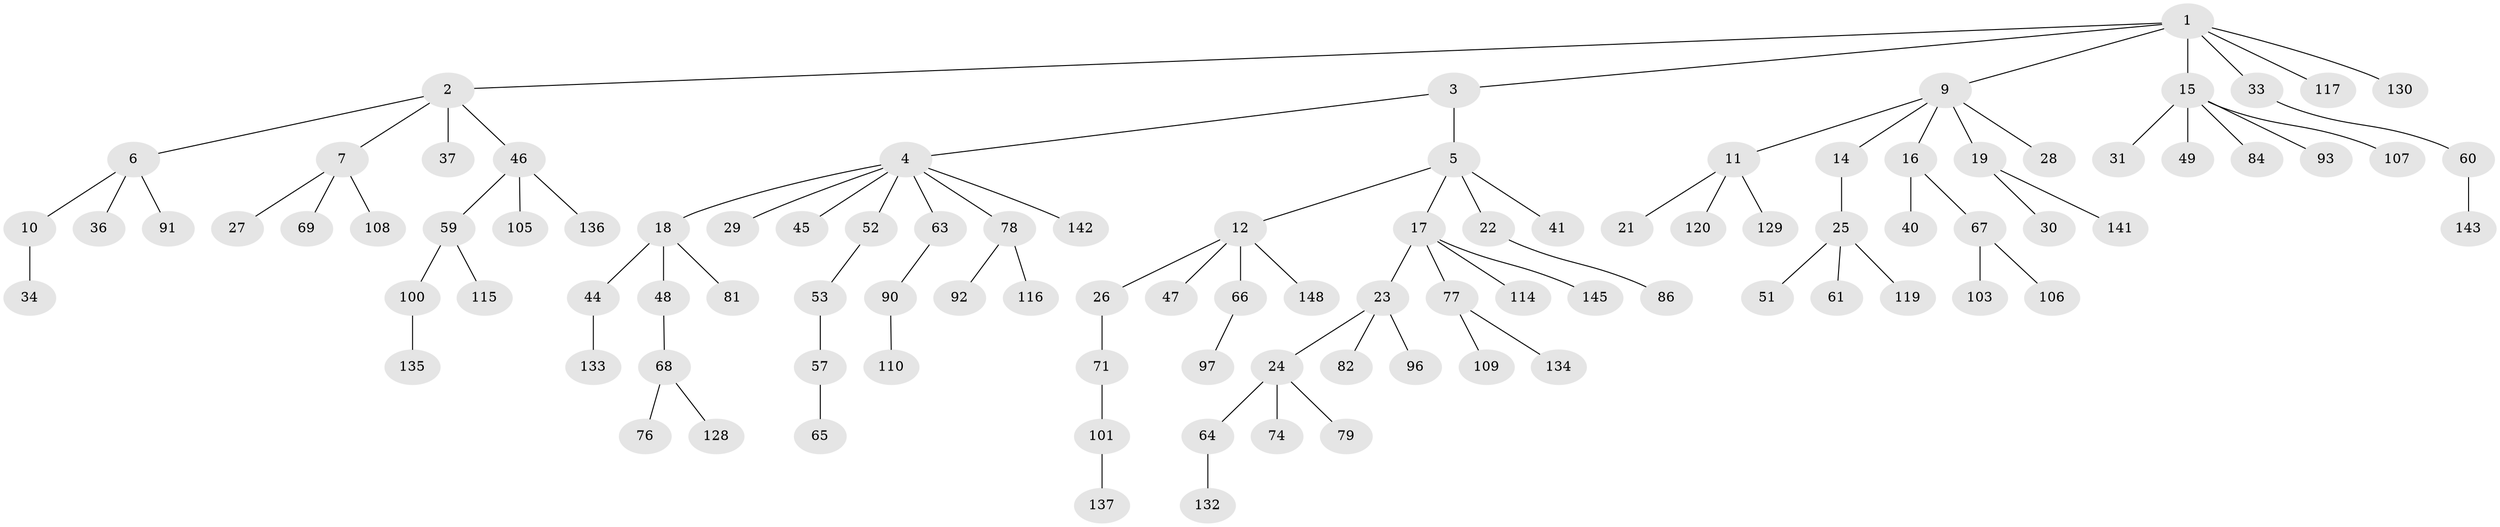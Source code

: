 // Generated by graph-tools (version 1.1) at 2025/24/03/03/25 07:24:07]
// undirected, 99 vertices, 98 edges
graph export_dot {
graph [start="1"]
  node [color=gray90,style=filled];
  1 [super="+8"];
  2;
  3;
  4 [super="+62"];
  5 [super="+104"];
  6 [super="+54"];
  7 [super="+39"];
  9 [super="+13"];
  10 [super="+144"];
  11 [super="+111"];
  12 [super="+32"];
  14;
  15 [super="+73"];
  16 [super="+38"];
  17 [super="+20"];
  18 [super="+35"];
  19 [super="+56"];
  21;
  22 [super="+50"];
  23 [super="+75"];
  24 [super="+118"];
  25 [super="+42"];
  26;
  27;
  28 [super="+83"];
  29;
  30;
  31 [super="+43"];
  33 [super="+70"];
  34;
  36 [super="+99"];
  37 [super="+102"];
  40;
  41 [super="+139"];
  44;
  45 [super="+58"];
  46 [super="+88"];
  47 [super="+125"];
  48;
  49;
  51;
  52;
  53 [super="+55"];
  57 [super="+122"];
  59 [super="+89"];
  60 [super="+95"];
  61 [super="+85"];
  63;
  64;
  65;
  66;
  67;
  68 [super="+72"];
  69;
  71 [super="+87"];
  74;
  76 [super="+98"];
  77 [super="+127"];
  78 [super="+124"];
  79 [super="+80"];
  81;
  82 [super="+131"];
  84;
  86 [super="+146"];
  90 [super="+94"];
  91;
  92;
  93 [super="+147"];
  96;
  97;
  100 [super="+112"];
  101;
  103 [super="+123"];
  105 [super="+113"];
  106;
  107;
  108 [super="+121"];
  109 [super="+126"];
  110;
  114;
  115;
  116;
  117;
  119;
  120;
  128;
  129;
  130;
  132;
  133 [super="+140"];
  134 [super="+138"];
  135;
  136;
  137;
  141;
  142;
  143;
  145;
  148;
  1 -- 2;
  1 -- 3;
  1 -- 15;
  1 -- 117;
  1 -- 130;
  1 -- 9;
  1 -- 33;
  2 -- 6;
  2 -- 7;
  2 -- 37;
  2 -- 46;
  3 -- 4;
  3 -- 5;
  4 -- 18;
  4 -- 29;
  4 -- 45;
  4 -- 52;
  4 -- 78;
  4 -- 142;
  4 -- 63;
  5 -- 12;
  5 -- 17;
  5 -- 22;
  5 -- 41;
  6 -- 10;
  6 -- 36;
  6 -- 91;
  7 -- 27;
  7 -- 108;
  7 -- 69;
  9 -- 11;
  9 -- 14;
  9 -- 19;
  9 -- 28;
  9 -- 16;
  10 -- 34;
  11 -- 21;
  11 -- 120;
  11 -- 129;
  12 -- 26;
  12 -- 47;
  12 -- 66;
  12 -- 148;
  14 -- 25;
  15 -- 31;
  15 -- 49;
  15 -- 84;
  15 -- 93;
  15 -- 107;
  16 -- 40;
  16 -- 67;
  17 -- 77;
  17 -- 114;
  17 -- 145;
  17 -- 23;
  18 -- 48;
  18 -- 81;
  18 -- 44;
  19 -- 30;
  19 -- 141;
  22 -- 86;
  23 -- 24;
  23 -- 82;
  23 -- 96;
  24 -- 64;
  24 -- 74;
  24 -- 79;
  25 -- 51;
  25 -- 61;
  25 -- 119;
  26 -- 71;
  33 -- 60;
  44 -- 133;
  46 -- 59;
  46 -- 105;
  46 -- 136;
  48 -- 68;
  52 -- 53;
  53 -- 57;
  57 -- 65;
  59 -- 115;
  59 -- 100;
  60 -- 143;
  63 -- 90;
  64 -- 132;
  66 -- 97;
  67 -- 103;
  67 -- 106;
  68 -- 76;
  68 -- 128;
  71 -- 101;
  77 -- 109;
  77 -- 134;
  78 -- 92;
  78 -- 116;
  90 -- 110;
  100 -- 135;
  101 -- 137;
}

